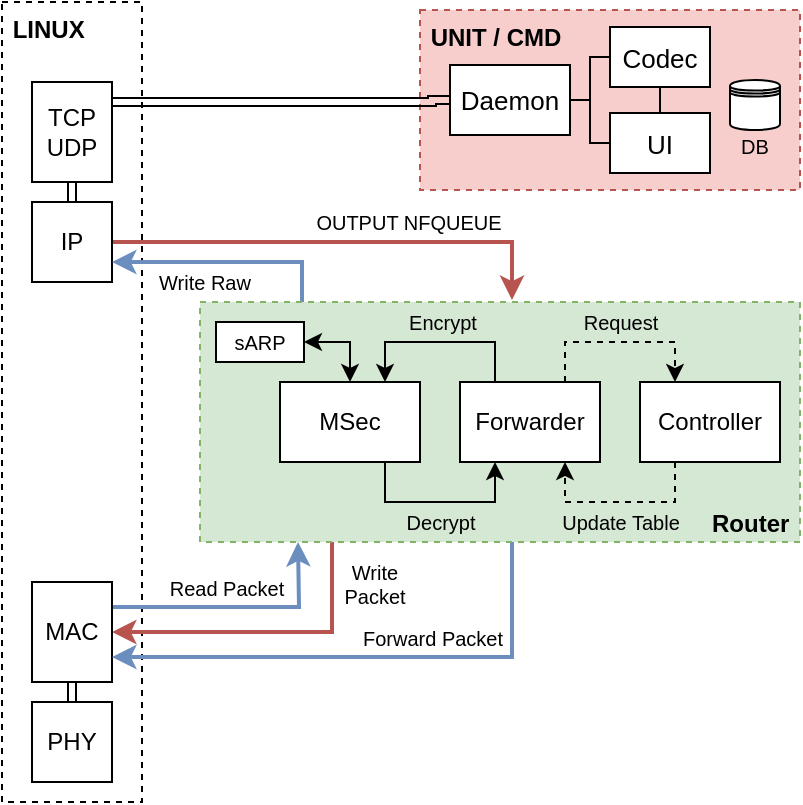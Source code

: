 <mxfile version="13.7.9" type="device" pages="2"><diagram id="5V9IpJG2Mq7XQ7FDajJJ" name="Page-1"><mxGraphModel dx="795" dy="588" grid="0" gridSize="10" guides="1" tooltips="1" connect="1" arrows="1" fold="1" page="1" pageScale="1" pageWidth="850" pageHeight="1100" math="0" shadow="0"><root><mxCell id="0"/><mxCell id="1" parent="0"/><mxCell id="uyIm-p0YDJLJDPI5Q0Kb-1" value="&amp;nbsp;UNIT / CMD" style="rounded=0;whiteSpace=wrap;html=1;verticalAlign=top;align=left;dashed=1;fontStyle=1;fontSize=12;fillColor=#f8cecc;strokeColor=#b85450;" parent="1" vertex="1"><mxGeometry x="514" y="134" width="190" height="90" as="geometry"/></mxCell><mxCell id="uyIm-p0YDJLJDPI5Q0Kb-51" value="&amp;nbsp;LINUX" style="rounded=0;whiteSpace=wrap;html=1;dashed=1;labelBackgroundColor=#ffffff;fontSize=12;fontColor=#000000;align=left;verticalAlign=top;fontStyle=1" parent="1" vertex="1"><mxGeometry x="305" y="130" width="70" height="400" as="geometry"/></mxCell><mxCell id="uyIm-p0YDJLJDPI5Q0Kb-41" style="edgeStyle=orthogonalEdgeStyle;rounded=0;orthogonalLoop=1;jettySize=auto;html=1;exitX=0;exitY=0.5;exitDx=0;exitDy=0;startArrow=classic;startFill=1;endArrow=classic;endFill=1;fontSize=10;fontColor=#000000;shape=link;" parent="1" source="uyIm-p0YDJLJDPI5Q0Kb-52" edge="1"><mxGeometry relative="1" as="geometry"><mxPoint x="360" y="180" as="targetPoint"/><Array as="points"><mxPoint x="520" y="180"/></Array></mxGeometry></mxCell><mxCell id="uyIm-p0YDJLJDPI5Q0Kb-44" style="edgeStyle=orthogonalEdgeStyle;rounded=0;orthogonalLoop=1;jettySize=auto;html=1;exitX=0.5;exitY=1;exitDx=0;exitDy=0;entryX=0.5;entryY=0;entryDx=0;entryDy=0;startArrow=classic;startFill=1;endArrow=classic;endFill=1;fontSize=10;fontColor=#000000;shape=link;" parent="1" source="uyIm-p0YDJLJDPI5Q0Kb-2" target="uyIm-p0YDJLJDPI5Q0Kb-3" edge="1"><mxGeometry relative="1" as="geometry"/></mxCell><mxCell id="uyIm-p0YDJLJDPI5Q0Kb-2" value="TCP&lt;br&gt;UDP" style="rounded=0;whiteSpace=wrap;html=1;" parent="1" vertex="1"><mxGeometry x="320" y="170" width="40" height="50" as="geometry"/></mxCell><mxCell id="uyIm-p0YDJLJDPI5Q0Kb-8" style="edgeStyle=orthogonalEdgeStyle;rounded=0;orthogonalLoop=1;jettySize=auto;html=1;exitX=1;exitY=0.5;exitDx=0;exitDy=0;fillColor=#f8cecc;strokeColor=#b85450;endArrow=classic;endFill=1;strokeWidth=2;" parent="1" source="uyIm-p0YDJLJDPI5Q0Kb-3" edge="1"><mxGeometry relative="1" as="geometry"><Array as="points"><mxPoint x="560" y="250"/></Array><mxPoint x="560" y="279" as="targetPoint"/></mxGeometry></mxCell><mxCell id="uyIm-p0YDJLJDPI5Q0Kb-9" value="OUTPUT NFQUEUE" style="edgeLabel;html=1;align=center;verticalAlign=middle;resizable=0;points=[];labelBackgroundColor=#ffffff;fontSize=10;" parent="uyIm-p0YDJLJDPI5Q0Kb-8" vertex="1" connectable="0"><mxGeometry x="0.044" y="1" relative="1" as="geometry"><mxPoint x="28.57" y="-8.97" as="offset"/></mxGeometry></mxCell><mxCell id="uyIm-p0YDJLJDPI5Q0Kb-3" value="IP" style="rounded=0;whiteSpace=wrap;html=1;" parent="1" vertex="1"><mxGeometry x="320" y="230" width="40" height="40" as="geometry"/></mxCell><mxCell id="uyIm-p0YDJLJDPI5Q0Kb-10" style="edgeStyle=orthogonalEdgeStyle;rounded=0;orthogonalLoop=1;jettySize=auto;html=1;entryX=1;entryY=0.5;entryDx=0;entryDy=0;fillColor=#f8cecc;strokeColor=#b85450;strokeWidth=2;" parent="1" target="uyIm-p0YDJLJDPI5Q0Kb-5" edge="1"><mxGeometry relative="1" as="geometry"><mxPoint x="470" y="400" as="sourcePoint"/><Array as="points"><mxPoint x="470" y="445"/></Array></mxGeometry></mxCell><mxCell id="uyIm-p0YDJLJDPI5Q0Kb-11" value="Write&lt;br&gt;Packet" style="edgeLabel;html=1;align=center;verticalAlign=middle;resizable=0;points=[];labelBackgroundColor=#ffffff;fontSize=10;" parent="uyIm-p0YDJLJDPI5Q0Kb-10" vertex="1" connectable="0"><mxGeometry x="-0.476" y="-23" relative="1" as="geometry"><mxPoint x="43.99" y="-19.54" as="offset"/></mxGeometry></mxCell><mxCell id="uyIm-p0YDJLJDPI5Q0Kb-17" style="edgeStyle=orthogonalEdgeStyle;rounded=0;orthogonalLoop=1;jettySize=auto;html=1;entryX=1;entryY=0.75;entryDx=0;entryDy=0;fillColor=#dae8fc;strokeColor=#6c8ebf;strokeWidth=2;" parent="1" target="uyIm-p0YDJLJDPI5Q0Kb-3" edge="1"><mxGeometry relative="1" as="geometry"><mxPoint x="455" y="280" as="sourcePoint"/><Array as="points"><mxPoint x="455" y="260"/></Array></mxGeometry></mxCell><mxCell id="uyIm-p0YDJLJDPI5Q0Kb-18" value="Write Raw" style="edgeLabel;html=1;align=center;verticalAlign=middle;resizable=0;points=[];labelBackgroundColor=#ffffff;fontSize=10;" parent="uyIm-p0YDJLJDPI5Q0Kb-17" vertex="1" connectable="0"><mxGeometry x="-0.799" y="-1" relative="1" as="geometry"><mxPoint x="-50.02" y="1.43" as="offset"/></mxGeometry></mxCell><mxCell id="uyIm-p0YDJLJDPI5Q0Kb-15" style="edgeStyle=orthogonalEdgeStyle;rounded=0;orthogonalLoop=1;jettySize=auto;html=1;exitX=1;exitY=0.25;exitDx=0;exitDy=0;fillColor=#dae8fc;strokeColor=#6c8ebf;endArrow=classic;endFill=1;strokeWidth=2;" parent="1" source="uyIm-p0YDJLJDPI5Q0Kb-5" edge="1"><mxGeometry relative="1" as="geometry"><mxPoint x="453" y="400" as="targetPoint"/></mxGeometry></mxCell><mxCell id="uyIm-p0YDJLJDPI5Q0Kb-16" value="Read Packet" style="edgeLabel;html=1;align=center;verticalAlign=middle;resizable=0;points=[];labelBackgroundColor=#ffffff;fontSize=10;" parent="uyIm-p0YDJLJDPI5Q0Kb-15" vertex="1" connectable="0"><mxGeometry x="-0.107" y="-1" relative="1" as="geometry"><mxPoint x="-0.11" y="-10.51" as="offset"/></mxGeometry></mxCell><mxCell id="uyIm-p0YDJLJDPI5Q0Kb-45" style="edgeStyle=orthogonalEdgeStyle;shape=link;rounded=0;orthogonalLoop=1;jettySize=auto;html=1;exitX=0.5;exitY=1;exitDx=0;exitDy=0;entryX=0.5;entryY=0;entryDx=0;entryDy=0;startArrow=classic;startFill=1;endArrow=classic;endFill=1;fontSize=10;fontColor=#000000;" parent="1" source="uyIm-p0YDJLJDPI5Q0Kb-5" target="uyIm-p0YDJLJDPI5Q0Kb-6" edge="1"><mxGeometry relative="1" as="geometry"/></mxCell><mxCell id="uyIm-p0YDJLJDPI5Q0Kb-5" value="MAC" style="rounded=0;whiteSpace=wrap;html=1;" parent="1" vertex="1"><mxGeometry x="320" y="420" width="40" height="50" as="geometry"/></mxCell><mxCell id="uyIm-p0YDJLJDPI5Q0Kb-6" value="PHY" style="rounded=0;whiteSpace=wrap;html=1;" parent="1" vertex="1"><mxGeometry x="320" y="480" width="40" height="40" as="geometry"/></mxCell><mxCell id="uyIm-p0YDJLJDPI5Q0Kb-39" style="edgeStyle=orthogonalEdgeStyle;rounded=0;orthogonalLoop=1;jettySize=auto;html=1;entryX=1;entryY=0.75;entryDx=0;entryDy=0;startArrow=none;startFill=0;endArrow=classic;endFill=1;fontSize=10;fontColor=#000000;fillColor=#dae8fc;strokeColor=#6c8ebf;strokeWidth=2;" parent="1" target="uyIm-p0YDJLJDPI5Q0Kb-5" edge="1"><mxGeometry relative="1" as="geometry"><mxPoint x="560" y="399" as="sourcePoint"/><Array as="points"><mxPoint x="560" y="458"/></Array></mxGeometry></mxCell><mxCell id="uyIm-p0YDJLJDPI5Q0Kb-40" value="Forward Packet" style="edgeLabel;html=1;align=center;verticalAlign=middle;resizable=0;points=[];fontSize=10;fontColor=#000000;" parent="uyIm-p0YDJLJDPI5Q0Kb-39" vertex="1" connectable="0"><mxGeometry x="-0.475" y="-2" relative="1" as="geometry"><mxPoint x="-30.72" y="-7.5" as="offset"/></mxGeometry></mxCell><mxCell id="uyIm-p0YDJLJDPI5Q0Kb-52" value="Daemon" style="rounded=0;whiteSpace=wrap;html=1;labelBackgroundColor=#ffffff;fontSize=13;fontColor=#000000;align=center;" parent="1" vertex="1"><mxGeometry x="529" y="161.5" width="60" height="35" as="geometry"/></mxCell><mxCell id="Z-sskT5wdLq-rXDuoxyc-2" style="edgeStyle=orthogonalEdgeStyle;rounded=0;orthogonalLoop=1;jettySize=auto;html=1;exitX=1;exitY=0.5;exitDx=0;exitDy=0;entryX=1;entryY=0.5;entryDx=0;entryDy=0;endArrow=none;endFill=0;" parent="1" source="uyIm-p0YDJLJDPI5Q0Kb-53" target="uyIm-p0YDJLJDPI5Q0Kb-52" edge="1"><mxGeometry relative="1" as="geometry"><Array as="points"><mxPoint x="599" y="201"/><mxPoint x="599" y="179"/></Array></mxGeometry></mxCell><mxCell id="uyIm-p0YDJLJDPI5Q0Kb-53" value="UI" style="whiteSpace=wrap;html=1;rounded=0;labelBackgroundColor=#ffffff;fontSize=13;fontColor=#000000;align=center;direction=west;horizontal=1;" parent="1" vertex="1"><mxGeometry x="609" y="185.5" width="50" height="30" as="geometry"/></mxCell><mxCell id="Z-sskT5wdLq-rXDuoxyc-1" style="edgeStyle=orthogonalEdgeStyle;rounded=0;orthogonalLoop=1;jettySize=auto;html=1;exitX=0.5;exitY=0;exitDx=0;exitDy=0;entryX=0.5;entryY=1;entryDx=0;entryDy=0;endArrow=none;endFill=0;" parent="1" source="uyIm-p0YDJLJDPI5Q0Kb-54" target="uyIm-p0YDJLJDPI5Q0Kb-53" edge="1"><mxGeometry relative="1" as="geometry"/></mxCell><mxCell id="Z-sskT5wdLq-rXDuoxyc-3" style="edgeStyle=orthogonalEdgeStyle;rounded=0;orthogonalLoop=1;jettySize=auto;html=1;exitX=1;exitY=0.5;exitDx=0;exitDy=0;entryX=1;entryY=0.5;entryDx=0;entryDy=0;endArrow=none;endFill=0;" parent="1" source="uyIm-p0YDJLJDPI5Q0Kb-54" target="uyIm-p0YDJLJDPI5Q0Kb-52" edge="1"><mxGeometry relative="1" as="geometry"><Array as="points"><mxPoint x="599" y="158"/><mxPoint x="599" y="179"/></Array></mxGeometry></mxCell><mxCell id="uyIm-p0YDJLJDPI5Q0Kb-54" value="Codec" style="whiteSpace=wrap;html=1;rounded=0;labelBackgroundColor=#ffffff;fontSize=13;fontColor=#000000;align=center;direction=west;horizontal=1;" parent="1" vertex="1"><mxGeometry x="609" y="142.5" width="50" height="30" as="geometry"/></mxCell><mxCell id="uyIm-p0YDJLJDPI5Q0Kb-59" value="&lt;font style=&quot;font-size: 10px&quot;&gt;DB&lt;/font&gt;" style="shape=datastore;whiteSpace=wrap;html=1;rounded=0;labelBackgroundColor=none;fontSize=12;fontColor=#000000;align=center;verticalAlign=middle;labelPosition=center;verticalLabelPosition=bottom;horizontal=1;spacingTop=-10;" parent="1" vertex="1"><mxGeometry x="669" y="169" width="25" height="25" as="geometry"/></mxCell><mxCell id="WRYvxs06fNvGMcjHhf7N-6" value="" style="group" parent="1" vertex="1" connectable="0"><mxGeometry x="404" y="280" width="300" height="120" as="geometry"/></mxCell><mxCell id="uyIm-p0YDJLJDPI5Q0Kb-23" value="&lt;font size=&quot;1&quot;&gt;&lt;b style=&quot;font-size: 12px&quot;&gt;Router&amp;nbsp;&lt;/b&gt;&lt;/font&gt;" style="rounded=0;whiteSpace=wrap;html=1;labelBackgroundColor=none;dashed=1;allowArrows=0;connectable=0;fillColor=#d5e8d4;strokeColor=#82b366;align=right;verticalAlign=bottom;" parent="WRYvxs06fNvGMcjHhf7N-6" vertex="1"><mxGeometry width="300" height="120" as="geometry"/></mxCell><mxCell id="uyIm-p0YDJLJDPI5Q0Kb-24" value="MSec" style="rounded=0;whiteSpace=wrap;html=1;" parent="WRYvxs06fNvGMcjHhf7N-6" vertex="1"><mxGeometry x="40" y="40" width="70" height="40" as="geometry"/></mxCell><mxCell id="uyIm-p0YDJLJDPI5Q0Kb-30" style="edgeStyle=orthogonalEdgeStyle;rounded=0;orthogonalLoop=1;jettySize=auto;html=1;exitX=0.25;exitY=0;exitDx=0;exitDy=0;entryX=0.75;entryY=0;entryDx=0;entryDy=0;startArrow=none;startFill=0;endArrow=classic;endFill=1;fontColor=#FFD966;" parent="WRYvxs06fNvGMcjHhf7N-6" source="uyIm-p0YDJLJDPI5Q0Kb-25" target="uyIm-p0YDJLJDPI5Q0Kb-24" edge="1"><mxGeometry x="30" as="geometry"/></mxCell><mxCell id="uyIm-p0YDJLJDPI5Q0Kb-31" value="&lt;font style=&quot;font-size: 10px;&quot;&gt;Encrypt&lt;/font&gt;" style="edgeLabel;html=1;align=center;verticalAlign=middle;resizable=0;points=[];labelBackgroundColor=none;fontSize=10;" parent="uyIm-p0YDJLJDPI5Q0Kb-30" vertex="1" connectable="0"><mxGeometry x="-0.29" y="3" relative="1" as="geometry"><mxPoint x="-13.69" y="-13.03" as="offset"/></mxGeometry></mxCell><mxCell id="uyIm-p0YDJLJDPI5Q0Kb-25" value="Forwarder" style="rounded=0;whiteSpace=wrap;html=1;" parent="WRYvxs06fNvGMcjHhf7N-6" vertex="1"><mxGeometry x="130" y="40" width="70" height="40" as="geometry"/></mxCell><mxCell id="uyIm-p0YDJLJDPI5Q0Kb-32" style="edgeStyle=orthogonalEdgeStyle;rounded=0;orthogonalLoop=1;jettySize=auto;html=1;exitX=0.75;exitY=1;exitDx=0;exitDy=0;entryX=0.25;entryY=1;entryDx=0;entryDy=0;startArrow=none;startFill=0;endArrow=classic;endFill=1;fontColor=#FFD966;" parent="WRYvxs06fNvGMcjHhf7N-6" source="uyIm-p0YDJLJDPI5Q0Kb-24" target="uyIm-p0YDJLJDPI5Q0Kb-25" edge="1"><mxGeometry x="30" as="geometry"/></mxCell><mxCell id="uyIm-p0YDJLJDPI5Q0Kb-33" value="&lt;font color=&quot;#000000&quot; style=&quot;font-size: 10px;&quot;&gt;Decrypt&lt;/font&gt;" style="edgeLabel;html=1;align=center;verticalAlign=middle;resizable=0;points=[];fontColor=#FFD966;labelBackgroundColor=none;fontSize=10;" parent="uyIm-p0YDJLJDPI5Q0Kb-32" vertex="1" connectable="0"><mxGeometry x="-0.203" y="-2" relative="1" as="geometry"><mxPoint x="9.55" y="8.03" as="offset"/></mxGeometry></mxCell><mxCell id="uyIm-p0YDJLJDPI5Q0Kb-36" style="edgeStyle=orthogonalEdgeStyle;rounded=0;orthogonalLoop=1;jettySize=auto;html=1;exitX=0.25;exitY=1;exitDx=0;exitDy=0;entryX=0.75;entryY=1;entryDx=0;entryDy=0;startArrow=none;startFill=0;endArrow=classic;endFill=1;fontColor=#000000;dashed=1;" parent="WRYvxs06fNvGMcjHhf7N-6" source="uyIm-p0YDJLJDPI5Q0Kb-26" target="uyIm-p0YDJLJDPI5Q0Kb-25" edge="1"><mxGeometry x="30" as="geometry"/></mxCell><mxCell id="uyIm-p0YDJLJDPI5Q0Kb-37" value="Update Table" style="edgeLabel;html=1;align=center;verticalAlign=middle;resizable=0;points=[];fontColor=#000000;labelBackgroundColor=none;fontSize=10;" parent="uyIm-p0YDJLJDPI5Q0Kb-36" vertex="1" connectable="0"><mxGeometry x="0.254" relative="1" as="geometry"><mxPoint x="11.83" y="10.03" as="offset"/></mxGeometry></mxCell><mxCell id="uyIm-p0YDJLJDPI5Q0Kb-26" value="Controller" style="rounded=0;whiteSpace=wrap;html=1;" parent="WRYvxs06fNvGMcjHhf7N-6" vertex="1"><mxGeometry x="220" y="40" width="70" height="40" as="geometry"/></mxCell><mxCell id="uyIm-p0YDJLJDPI5Q0Kb-34" style="edgeStyle=orthogonalEdgeStyle;rounded=0;orthogonalLoop=1;jettySize=auto;html=1;exitX=0.75;exitY=0;exitDx=0;exitDy=0;entryX=0.25;entryY=0;entryDx=0;entryDy=0;startArrow=none;startFill=0;endArrow=classic;endFill=1;fontColor=#FFD966;dashed=1;" parent="WRYvxs06fNvGMcjHhf7N-6" source="uyIm-p0YDJLJDPI5Q0Kb-25" target="uyIm-p0YDJLJDPI5Q0Kb-26" edge="1"><mxGeometry x="30" as="geometry"/></mxCell><mxCell id="uyIm-p0YDJLJDPI5Q0Kb-35" value="Request" style="edgeLabel;html=1;align=center;verticalAlign=middle;resizable=0;points=[];labelBackgroundColor=none;fontSize=10;" parent="uyIm-p0YDJLJDPI5Q0Kb-34" vertex="1" connectable="0"><mxGeometry x="-0.196" y="-1" relative="1" as="geometry"><mxPoint x="9.55" y="-11.03" as="offset"/></mxGeometry></mxCell><mxCell id="WRYvxs06fNvGMcjHhf7N-2" style="edgeStyle=orthogonalEdgeStyle;rounded=0;orthogonalLoop=1;jettySize=auto;html=1;exitX=1;exitY=0.5;exitDx=0;exitDy=0;entryX=0.5;entryY=0;entryDx=0;entryDy=0;fontSize=10;startArrow=classic;startFill=1;" parent="WRYvxs06fNvGMcjHhf7N-6" source="WRYvxs06fNvGMcjHhf7N-1" target="uyIm-p0YDJLJDPI5Q0Kb-24" edge="1"><mxGeometry relative="1" as="geometry"/></mxCell><mxCell id="WRYvxs06fNvGMcjHhf7N-1" value="sARP" style="whiteSpace=wrap;html=1;fontSize=10;" parent="WRYvxs06fNvGMcjHhf7N-6" vertex="1"><mxGeometry x="8" y="10" width="44" height="20" as="geometry"/></mxCell></root></mxGraphModel></diagram><diagram name="Page-2" id="OewIHaRJJhhhtfNExuI6"><mxGraphModel dx="795" dy="588" grid="1" gridSize="10" guides="1" tooltips="1" connect="1" arrows="1" fold="1" page="1" pageScale="1" pageWidth="850" pageHeight="1100" math="0" shadow="0"><root><mxCell id="VeoDeN39tOem8C-oL1BW-0"/><mxCell id="VeoDeN39tOem8C-oL1BW-1" parent="VeoDeN39tOem8C-oL1BW-0"/><mxCell id="VeoDeN39tOem8C-oL1BW-18" style="edgeStyle=orthogonalEdgeStyle;rounded=0;orthogonalLoop=1;jettySize=auto;html=1;exitX=0.5;exitY=1;exitDx=0;exitDy=0;entryX=0.5;entryY=0;entryDx=0;entryDy=0;startArrow=classic;startFill=1;endArrow=classic;endFill=1;fontSize=10;fontColor=#000000;shape=link;" parent="VeoDeN39tOem8C-oL1BW-1" source="VeoDeN39tOem8C-oL1BW-19" target="VeoDeN39tOem8C-oL1BW-22" edge="1"><mxGeometry relative="1" as="geometry"/></mxCell><mxCell id="VeoDeN39tOem8C-oL1BW-19" value="TCP&lt;br&gt;UDP" style="rounded=0;whiteSpace=wrap;html=1;" parent="VeoDeN39tOem8C-oL1BW-1" vertex="1"><mxGeometry x="320" y="249" width="40" height="46" as="geometry"/></mxCell><mxCell id="VeoDeN39tOem8C-oL1BW-22" value="IP" style="rounded=0;whiteSpace=wrap;html=1;" parent="VeoDeN39tOem8C-oL1BW-1" vertex="1"><mxGeometry x="320" y="305" width="40" height="29" as="geometry"/></mxCell><mxCell id="VeoDeN39tOem8C-oL1BW-29" style="edgeStyle=orthogonalEdgeStyle;shape=link;rounded=0;orthogonalLoop=1;jettySize=auto;html=1;exitX=0.5;exitY=1;exitDx=0;exitDy=0;entryX=0.5;entryY=0;entryDx=0;entryDy=0;startArrow=classic;startFill=1;endArrow=classic;endFill=1;fontSize=10;fontColor=#000000;" parent="VeoDeN39tOem8C-oL1BW-1" source="VeoDeN39tOem8C-oL1BW-32" target="VeoDeN39tOem8C-oL1BW-33" edge="1"><mxGeometry relative="1" as="geometry"/></mxCell><mxCell id="VeoDeN39tOem8C-oL1BW-32" value="MAC" style="rounded=0;whiteSpace=wrap;html=1;" parent="VeoDeN39tOem8C-oL1BW-1" vertex="1"><mxGeometry x="320" y="441" width="40" height="29" as="geometry"/></mxCell><mxCell id="VeoDeN39tOem8C-oL1BW-33" value="PHY" style="rounded=0;whiteSpace=wrap;html=1;" parent="VeoDeN39tOem8C-oL1BW-1" vertex="1"><mxGeometry x="320" y="480" width="40" height="40" as="geometry"/></mxCell><mxCell id="VeoDeN39tOem8C-oL1BW-48" style="edgeStyle=orthogonalEdgeStyle;rounded=0;orthogonalLoop=1;jettySize=auto;html=1;exitX=0.5;exitY=0;exitDx=0;exitDy=0;entryX=0.5;entryY=1;entryDx=0;entryDy=0;shape=link;" parent="VeoDeN39tOem8C-oL1BW-1" source="VeoDeN39tOem8C-oL1BW-45" target="VeoDeN39tOem8C-oL1BW-46" edge="1"><mxGeometry relative="1" as="geometry"/></mxCell><mxCell id="VeoDeN39tOem8C-oL1BW-50" style="edgeStyle=orthogonalEdgeStyle;shape=link;rounded=0;orthogonalLoop=1;jettySize=auto;html=1;exitX=0.5;exitY=1;exitDx=0;exitDy=0;entryX=0.5;entryY=0;entryDx=0;entryDy=0;" parent="VeoDeN39tOem8C-oL1BW-1" source="VeoDeN39tOem8C-oL1BW-45" target="VeoDeN39tOem8C-oL1BW-32" edge="1"><mxGeometry relative="1" as="geometry"/></mxCell><mxCell id="VeoDeN39tOem8C-oL1BW-45" value="MSec" style="rounded=0;whiteSpace=wrap;html=1;fillColor=#d5e8d4;strokeColor=#82b366;" parent="VeoDeN39tOem8C-oL1BW-1" vertex="1"><mxGeometry x="320" y="394" width="40" height="29" as="geometry"/></mxCell><mxCell id="VeoDeN39tOem8C-oL1BW-49" style="edgeStyle=orthogonalEdgeStyle;shape=link;rounded=0;orthogonalLoop=1;jettySize=auto;html=1;exitX=0.5;exitY=0;exitDx=0;exitDy=0;entryX=0.5;entryY=1;entryDx=0;entryDy=0;" parent="VeoDeN39tOem8C-oL1BW-1" source="VeoDeN39tOem8C-oL1BW-46" target="VeoDeN39tOem8C-oL1BW-22" edge="1"><mxGeometry relative="1" as="geometry"/></mxCell><mxCell id="VeoDeN39tOem8C-oL1BW-46" value="Forwarder" style="rounded=0;whiteSpace=wrap;html=1;fillColor=#d5e8d4;strokeColor=#82b366;" parent="VeoDeN39tOem8C-oL1BW-1" vertex="1"><mxGeometry x="307.5" y="353" width="65" height="29" as="geometry"/></mxCell><mxCell id="d-iSwRaviuIPxNwAThJe-1" style="edgeStyle=orthogonalEdgeStyle;shape=link;rounded=0;orthogonalLoop=1;jettySize=auto;html=1;exitX=0.5;exitY=1;exitDx=0;exitDy=0;entryX=0.5;entryY=0;entryDx=0;entryDy=0;" parent="VeoDeN39tOem8C-oL1BW-1" source="d-iSwRaviuIPxNwAThJe-0" target="VeoDeN39tOem8C-oL1BW-19" edge="1"><mxGeometry relative="1" as="geometry"/></mxCell><mxCell id="d-iSwRaviuIPxNwAThJe-0" value="Unit / CMD" style="rounded=0;whiteSpace=wrap;html=1;fillColor=#ffe6cc;strokeColor=#d79b00;" parent="VeoDeN39tOem8C-oL1BW-1" vertex="1"><mxGeometry x="299" y="201" width="82" height="29" as="geometry"/></mxCell><mxCell id="d-iSwRaviuIPxNwAThJe-4" style="rounded=0;orthogonalLoop=1;jettySize=auto;html=1;strokeWidth=2;" parent="VeoDeN39tOem8C-oL1BW-1" source="d-iSwRaviuIPxNwAThJe-3" edge="1"><mxGeometry relative="1" as="geometry"><mxPoint x="381" y="412" as="targetPoint"/></mxGeometry></mxCell><mxCell id="d-iSwRaviuIPxNwAThJe-3" value="Encryption" style="text;html=1;align=center;verticalAlign=middle;resizable=0;points=[];autosize=1;fontSize=15;" parent="VeoDeN39tOem8C-oL1BW-1" vertex="1"><mxGeometry x="466" y="401" width="81" height="22" as="geometry"/></mxCell><mxCell id="d-iSwRaviuIPxNwAThJe-6" style="rounded=0;orthogonalLoop=1;jettySize=auto;html=1;strokeWidth=2;" parent="VeoDeN39tOem8C-oL1BW-1" source="d-iSwRaviuIPxNwAThJe-7" edge="1"><mxGeometry relative="1" as="geometry"><mxPoint x="400" y="219" as="targetPoint"/></mxGeometry></mxCell><mxCell id="d-iSwRaviuIPxNwAThJe-7" value="Authentication" style="text;html=1;align=center;verticalAlign=middle;resizable=0;points=[];autosize=1;fontSize=15;" parent="VeoDeN39tOem8C-oL1BW-1" vertex="1"><mxGeometry x="466" y="208" width="105" height="22" as="geometry"/></mxCell><mxCell id="zn8M6T0i-BpstcJQMg8T-5" style="edgeStyle=orthogonalEdgeStyle;shape=link;rounded=0;orthogonalLoop=1;jettySize=auto;html=1;exitX=0;exitY=0.5;exitDx=0;exitDy=0;entryX=1;entryY=0.5;entryDx=0;entryDy=0;" parent="VeoDeN39tOem8C-oL1BW-1" source="zn8M6T0i-BpstcJQMg8T-0" target="VeoDeN39tOem8C-oL1BW-46" edge="1"><mxGeometry relative="1" as="geometry"/></mxCell><mxCell id="zn8M6T0i-BpstcJQMg8T-0" value="sARP" style="rounded=0;whiteSpace=wrap;html=1;fillColor=#d5e8d4;strokeColor=#82b366;" parent="VeoDeN39tOem8C-oL1BW-1" vertex="1"><mxGeometry x="410" y="353" width="40" height="29" as="geometry"/></mxCell><mxCell id="zn8M6T0i-BpstcJQMg8T-6" style="rounded=1;orthogonalLoop=1;jettySize=auto;html=1;strokeWidth=2;edgeStyle=orthogonalEdgeStyle;sketch=0;" parent="VeoDeN39tOem8C-oL1BW-1" source="zn8M6T0i-BpstcJQMg8T-7" edge="1"><mxGeometry relative="1" as="geometry"><mxPoint x="430" y="350" as="targetPoint"/></mxGeometry></mxCell><mxCell id="zn8M6T0i-BpstcJQMg8T-7" value="Detect MAC&lt;br&gt;Spoofing" style="text;html=1;align=center;verticalAlign=middle;resizable=0;points=[];autosize=1;fontSize=15;" parent="VeoDeN39tOem8C-oL1BW-1" vertex="1"><mxGeometry x="468.5" y="299.5" width="100" height="40" as="geometry"/></mxCell></root></mxGraphModel></diagram></mxfile>